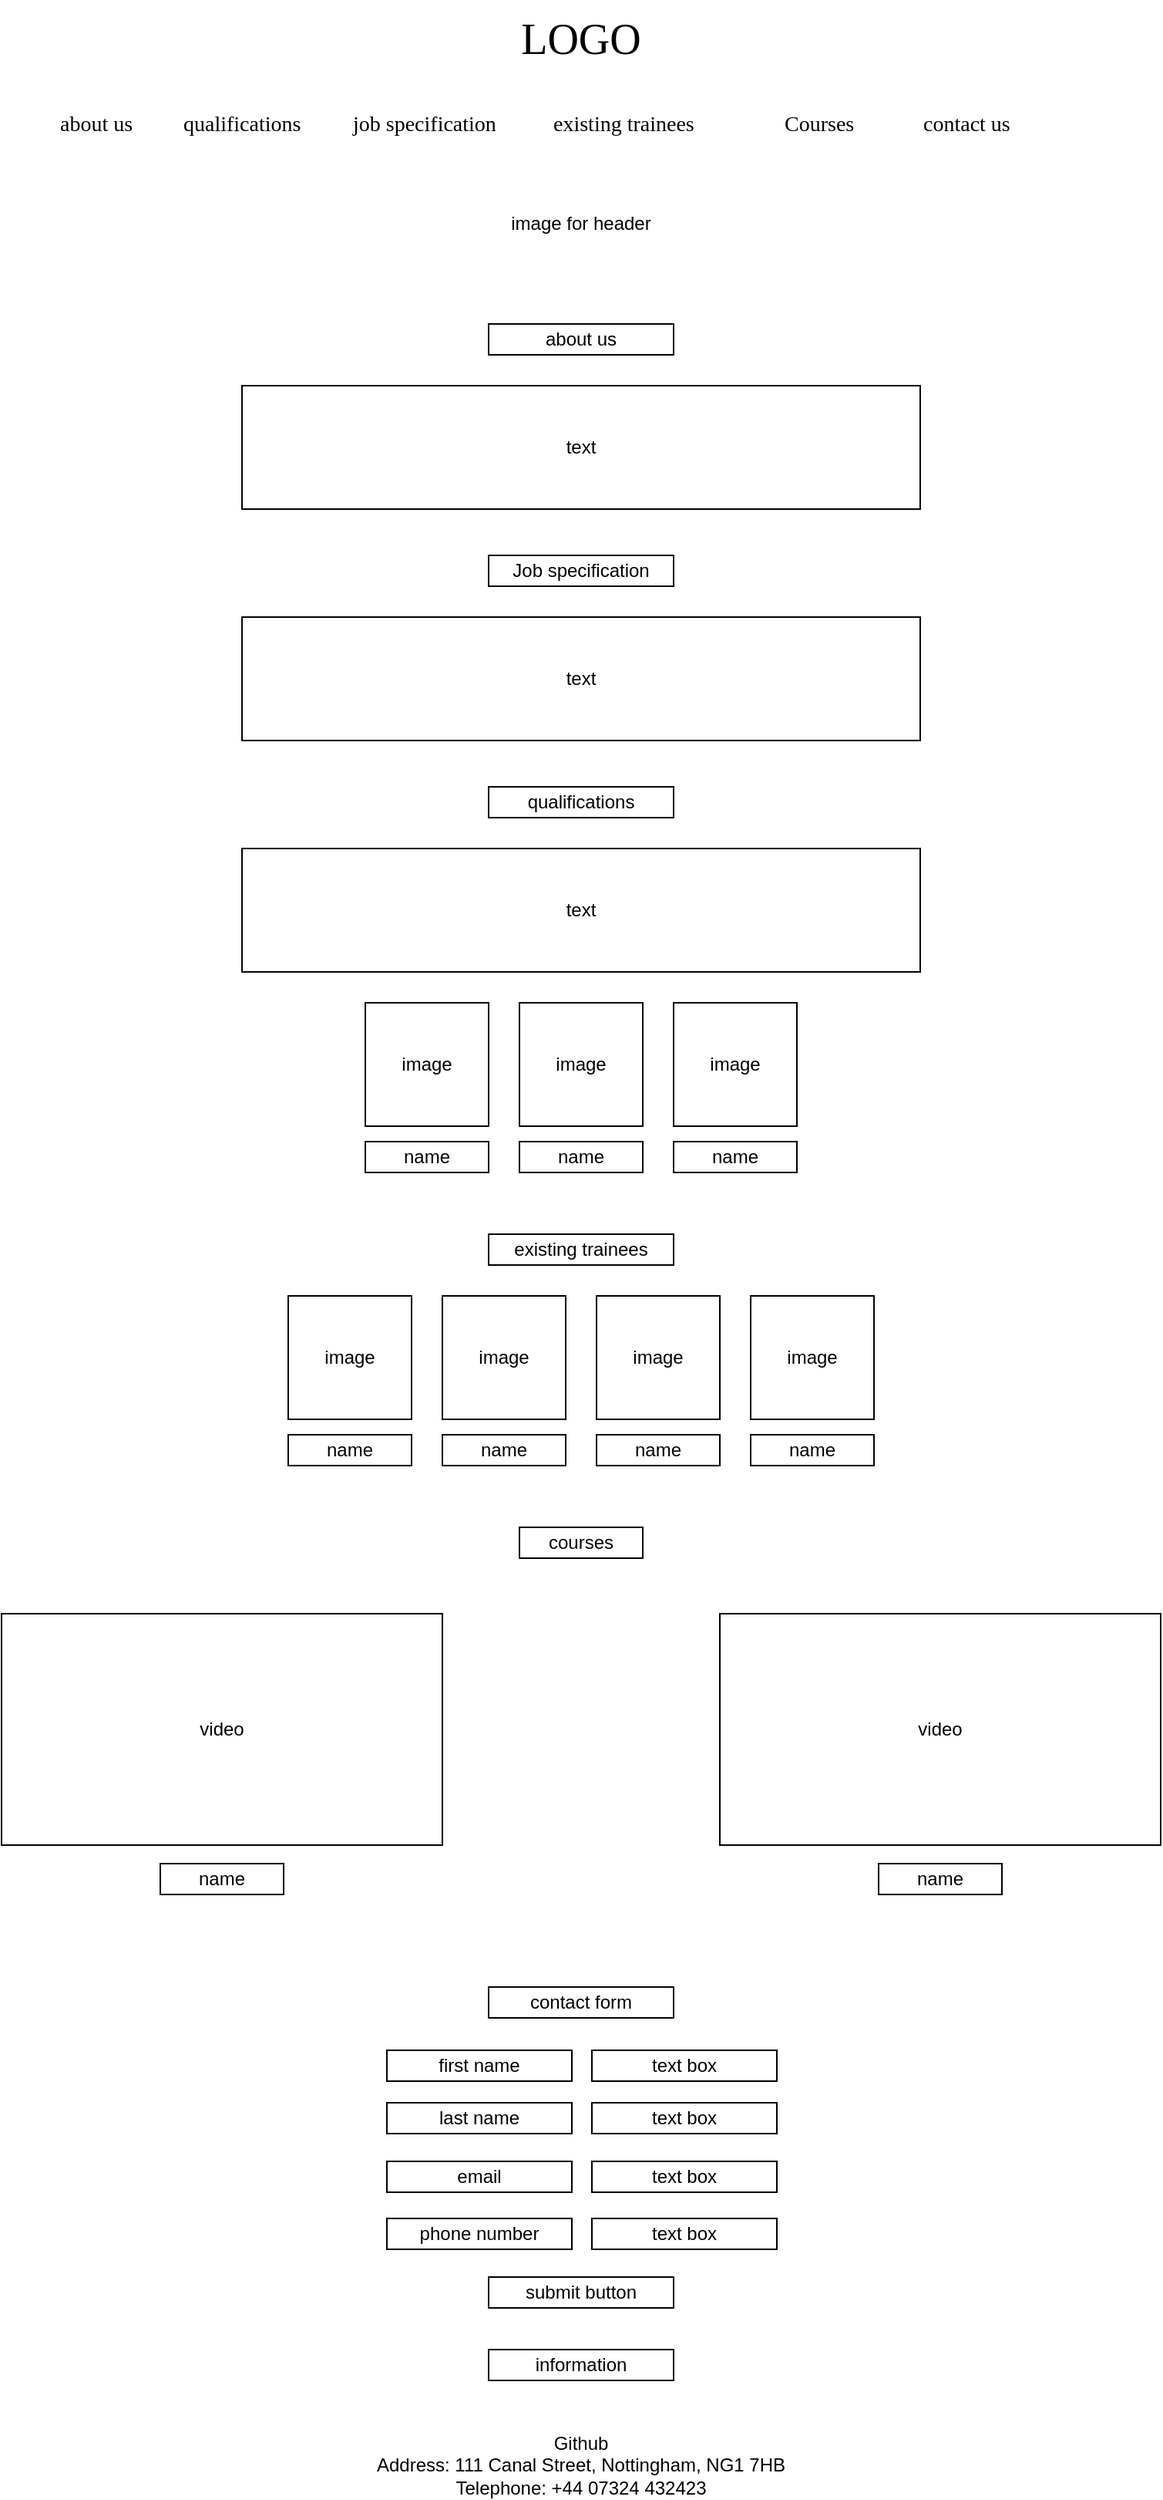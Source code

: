 <mxfile version="20.8.13" type="github">
  <diagram name="Page-1" id="03018318-947c-dd8e-b7a3-06fadd420f32">
    <mxGraphModel dx="1067" dy="430" grid="0" gridSize="10" guides="1" tooltips="1" connect="1" arrows="1" fold="1" page="1" pageScale="1" pageWidth="1100" pageHeight="850" background="none" math="0" shadow="0">
      <root>
        <mxCell id="0" />
        <mxCell id="1" parent="0" />
        <mxCell id="677b7b8949515195-2" value="LOGO" style="whiteSpace=wrap;html=1;rounded=0;shadow=0;labelBackgroundColor=none;strokeWidth=1;fontFamily=Verdana;fontSize=28;align=center;comic=1;fillColor=none;strokeColor=none;" parent="1" vertex="1">
          <mxGeometry x="455" y="70" width="190" height="50" as="geometry" />
        </mxCell>
        <mxCell id="677b7b8949515195-11" value="about us" style="text;html=1;points=[];align=left;verticalAlign=top;spacingTop=-4;fontSize=14;fontFamily=Verdana" parent="1" vertex="1">
          <mxGeometry x="210" y="140" width="60" height="20" as="geometry" />
        </mxCell>
        <mxCell id="677b7b8949515195-12" value="contact us" style="text;html=1;points=[];align=left;verticalAlign=top;spacingTop=-4;fontSize=14;fontFamily=Verdana" parent="1" vertex="1">
          <mxGeometry x="770" y="140" width="60" height="20" as="geometry" />
        </mxCell>
        <mxCell id="677b7b8949515195-13" value="job specification" style="text;html=1;points=[];align=left;verticalAlign=top;spacingTop=-4;fontSize=14;fontFamily=Verdana" parent="1" vertex="1">
          <mxGeometry x="400" y="140" width="60" height="20" as="geometry" />
        </mxCell>
        <mxCell id="677b7b8949515195-14" value="existing trainees" style="text;html=1;points=[];align=left;verticalAlign=top;spacingTop=-4;fontSize=14;fontFamily=Verdana" parent="1" vertex="1">
          <mxGeometry x="530" y="140" width="60" height="20" as="geometry" />
        </mxCell>
        <mxCell id="JIK_EkyT1b8QruOf0Ubo-1" value="qualifications" style="text;html=1;points=[];align=left;verticalAlign=top;spacingTop=-4;fontSize=14;fontFamily=Verdana" parent="1" vertex="1">
          <mxGeometry x="290" y="140" width="60" height="20" as="geometry" />
        </mxCell>
        <mxCell id="JIK_EkyT1b8QruOf0Ubo-7" value="image for header" style="text;html=1;strokeColor=none;fillColor=none;align=center;verticalAlign=middle;whiteSpace=wrap;rounded=0;" parent="1" vertex="1">
          <mxGeometry x="350" y="200" width="400" height="30" as="geometry" />
        </mxCell>
        <mxCell id="JIK_EkyT1b8QruOf0Ubo-8" value="about us" style="rounded=0;whiteSpace=wrap;html=1;fillColor=none;" parent="1" vertex="1">
          <mxGeometry x="490" y="280" width="120" height="20" as="geometry" />
        </mxCell>
        <mxCell id="JIK_EkyT1b8QruOf0Ubo-10" value="text" style="rounded=0;whiteSpace=wrap;html=1;fillColor=none;" parent="1" vertex="1">
          <mxGeometry x="330" y="320" width="440" height="80" as="geometry" />
        </mxCell>
        <mxCell id="JIK_EkyT1b8QruOf0Ubo-11" value="qualifications" style="rounded=0;whiteSpace=wrap;html=1;fillColor=none;" parent="1" vertex="1">
          <mxGeometry x="490" y="580" width="120" height="20" as="geometry" />
        </mxCell>
        <mxCell id="JIK_EkyT1b8QruOf0Ubo-12" value="text" style="rounded=0;whiteSpace=wrap;html=1;fillColor=none;" parent="1" vertex="1">
          <mxGeometry x="330" y="620" width="440" height="80" as="geometry" />
        </mxCell>
        <mxCell id="JIK_EkyT1b8QruOf0Ubo-14" value="Job specification" style="rounded=0;whiteSpace=wrap;html=1;fillColor=none;" parent="1" vertex="1">
          <mxGeometry x="490" y="430" width="120" height="20" as="geometry" />
        </mxCell>
        <mxCell id="JIK_EkyT1b8QruOf0Ubo-15" value="text" style="rounded=0;whiteSpace=wrap;html=1;fillColor=none;" parent="1" vertex="1">
          <mxGeometry x="330" y="470" width="440" height="80" as="geometry" />
        </mxCell>
        <mxCell id="JIK_EkyT1b8QruOf0Ubo-16" value="existing trainees" style="rounded=0;whiteSpace=wrap;html=1;fillColor=none;" parent="1" vertex="1">
          <mxGeometry x="490" y="870" width="120" height="20" as="geometry" />
        </mxCell>
        <mxCell id="JIK_EkyT1b8QruOf0Ubo-17" value="image" style="rounded=0;whiteSpace=wrap;html=1;fillColor=none;" parent="1" vertex="1">
          <mxGeometry x="360" y="910" width="80" height="80" as="geometry" />
        </mxCell>
        <mxCell id="JIK_EkyT1b8QruOf0Ubo-18" value="image" style="rounded=0;whiteSpace=wrap;html=1;fillColor=none;" parent="1" vertex="1">
          <mxGeometry x="460" y="910" width="80" height="80" as="geometry" />
        </mxCell>
        <mxCell id="JIK_EkyT1b8QruOf0Ubo-19" value="image" style="rounded=0;whiteSpace=wrap;html=1;fillColor=none;" parent="1" vertex="1">
          <mxGeometry x="560" y="910" width="80" height="80" as="geometry" />
        </mxCell>
        <mxCell id="JIK_EkyT1b8QruOf0Ubo-20" value="image" style="rounded=0;whiteSpace=wrap;html=1;fillColor=none;" parent="1" vertex="1">
          <mxGeometry x="660" y="910" width="80" height="80" as="geometry" />
        </mxCell>
        <mxCell id="JIK_EkyT1b8QruOf0Ubo-29" value="contact form" style="rounded=0;whiteSpace=wrap;html=1;fillColor=none;" parent="1" vertex="1">
          <mxGeometry x="490" y="1358" width="120" height="20" as="geometry" />
        </mxCell>
        <mxCell id="JIK_EkyT1b8QruOf0Ubo-31" value="first name" style="rounded=0;whiteSpace=wrap;html=1;fillColor=none;" parent="1" vertex="1">
          <mxGeometry x="424" y="1399" width="120" height="20" as="geometry" />
        </mxCell>
        <mxCell id="JIK_EkyT1b8QruOf0Ubo-32" value="text box" style="rounded=0;whiteSpace=wrap;html=1;fillColor=none;" parent="1" vertex="1">
          <mxGeometry x="557" y="1399" width="120" height="20" as="geometry" />
        </mxCell>
        <mxCell id="JIK_EkyT1b8QruOf0Ubo-33" value="last name" style="rounded=0;whiteSpace=wrap;html=1;fillColor=none;" parent="1" vertex="1">
          <mxGeometry x="424" y="1433" width="120" height="20" as="geometry" />
        </mxCell>
        <mxCell id="JIK_EkyT1b8QruOf0Ubo-34" value="text box" style="rounded=0;whiteSpace=wrap;html=1;fillColor=none;" parent="1" vertex="1">
          <mxGeometry x="557" y="1433" width="120" height="20" as="geometry" />
        </mxCell>
        <mxCell id="JIK_EkyT1b8QruOf0Ubo-37" value="information" style="rounded=0;whiteSpace=wrap;html=1;fillColor=none;" parent="1" vertex="1">
          <mxGeometry x="490" y="1593" width="120" height="20" as="geometry" />
        </mxCell>
        <mxCell id="JIK_EkyT1b8QruOf0Ubo-39" value="&lt;div&gt;Github&lt;/div&gt;&lt;div&gt;Address: 111 Canal Street, Nottingham, NG1 7HB&lt;/div&gt;&lt;div&gt;Telephone: +44 07324 432423&lt;/div&gt;" style="text;html=1;strokeColor=none;fillColor=none;align=center;verticalAlign=middle;whiteSpace=wrap;rounded=0;" parent="1" vertex="1">
          <mxGeometry x="395" y="1653" width="310" height="30" as="geometry" />
        </mxCell>
        <mxCell id="JIK_EkyT1b8QruOf0Ubo-40" value="name" style="rounded=0;whiteSpace=wrap;html=1;fillColor=none;" parent="1" vertex="1">
          <mxGeometry x="360" y="1000" width="80" height="20" as="geometry" />
        </mxCell>
        <mxCell id="JIK_EkyT1b8QruOf0Ubo-41" value="name" style="rounded=0;whiteSpace=wrap;html=1;fillColor=none;" parent="1" vertex="1">
          <mxGeometry x="460" y="1000" width="80" height="20" as="geometry" />
        </mxCell>
        <mxCell id="JIK_EkyT1b8QruOf0Ubo-42" value="name" style="rounded=0;whiteSpace=wrap;html=1;fillColor=none;" parent="1" vertex="1">
          <mxGeometry x="560" y="1000" width="80" height="20" as="geometry" />
        </mxCell>
        <mxCell id="JIK_EkyT1b8QruOf0Ubo-43" value="name" style="rounded=0;whiteSpace=wrap;html=1;fillColor=none;" parent="1" vertex="1">
          <mxGeometry x="660" y="1000" width="80" height="20" as="geometry" />
        </mxCell>
        <mxCell id="1O3x2wAnk1VwRl7zVLgC-11" value="image" style="rounded=0;whiteSpace=wrap;html=1;fillColor=none;" parent="1" vertex="1">
          <mxGeometry x="410" y="720" width="80" height="80" as="geometry" />
        </mxCell>
        <mxCell id="1O3x2wAnk1VwRl7zVLgC-12" value="image" style="rounded=0;whiteSpace=wrap;html=1;fillColor=none;" parent="1" vertex="1">
          <mxGeometry x="510" y="720" width="80" height="80" as="geometry" />
        </mxCell>
        <mxCell id="1O3x2wAnk1VwRl7zVLgC-13" value="image" style="rounded=0;whiteSpace=wrap;html=1;fillColor=none;" parent="1" vertex="1">
          <mxGeometry x="610" y="720" width="80" height="80" as="geometry" />
        </mxCell>
        <mxCell id="1O3x2wAnk1VwRl7zVLgC-14" value="name" style="rounded=0;whiteSpace=wrap;html=1;fillColor=none;" parent="1" vertex="1">
          <mxGeometry x="410" y="810" width="80" height="20" as="geometry" />
        </mxCell>
        <mxCell id="1O3x2wAnk1VwRl7zVLgC-15" value="name" style="rounded=0;whiteSpace=wrap;html=1;fillColor=none;" parent="1" vertex="1">
          <mxGeometry x="510" y="810" width="80" height="20" as="geometry" />
        </mxCell>
        <mxCell id="1O3x2wAnk1VwRl7zVLgC-16" value="name" style="rounded=0;whiteSpace=wrap;html=1;fillColor=none;" parent="1" vertex="1">
          <mxGeometry x="610" y="810" width="80" height="20" as="geometry" />
        </mxCell>
        <mxCell id="yn2nVPwPSUITcEasEuQC-1" value="Courses&lt;br&gt;" style="text;html=1;points=[];align=left;verticalAlign=top;spacingTop=-4;fontSize=14;fontFamily=Verdana" vertex="1" parent="1">
          <mxGeometry x="680" y="140" width="60" height="20" as="geometry" />
        </mxCell>
        <mxCell id="yn2nVPwPSUITcEasEuQC-6" value="video" style="rounded=0;whiteSpace=wrap;html=1;fillColor=none;" vertex="1" parent="1">
          <mxGeometry x="174" y="1116" width="286" height="150" as="geometry" />
        </mxCell>
        <mxCell id="yn2nVPwPSUITcEasEuQC-7" value="name" style="rounded=0;whiteSpace=wrap;html=1;fillColor=none;" vertex="1" parent="1">
          <mxGeometry x="277" y="1278" width="80" height="20" as="geometry" />
        </mxCell>
        <mxCell id="yn2nVPwPSUITcEasEuQC-8" value="video" style="rounded=0;whiteSpace=wrap;html=1;fillColor=none;" vertex="1" parent="1">
          <mxGeometry x="640" y="1116" width="286" height="150" as="geometry" />
        </mxCell>
        <mxCell id="yn2nVPwPSUITcEasEuQC-9" value="name" style="rounded=0;whiteSpace=wrap;html=1;fillColor=none;" vertex="1" parent="1">
          <mxGeometry x="743" y="1278" width="80" height="20" as="geometry" />
        </mxCell>
        <mxCell id="yn2nVPwPSUITcEasEuQC-10" value="courses" style="rounded=0;whiteSpace=wrap;html=1;fillColor=none;" vertex="1" parent="1">
          <mxGeometry x="510" y="1060" width="80" height="20" as="geometry" />
        </mxCell>
        <mxCell id="yn2nVPwPSUITcEasEuQC-14" value="email" style="rounded=0;whiteSpace=wrap;html=1;fillColor=none;" vertex="1" parent="1">
          <mxGeometry x="424" y="1471" width="120" height="20" as="geometry" />
        </mxCell>
        <mxCell id="yn2nVPwPSUITcEasEuQC-15" value="text box" style="rounded=0;whiteSpace=wrap;html=1;fillColor=none;" vertex="1" parent="1">
          <mxGeometry x="557" y="1471" width="120" height="20" as="geometry" />
        </mxCell>
        <mxCell id="yn2nVPwPSUITcEasEuQC-16" value="phone number" style="rounded=0;whiteSpace=wrap;html=1;fillColor=none;" vertex="1" parent="1">
          <mxGeometry x="424" y="1508" width="120" height="20" as="geometry" />
        </mxCell>
        <mxCell id="yn2nVPwPSUITcEasEuQC-17" value="text box" style="rounded=0;whiteSpace=wrap;html=1;fillColor=none;" vertex="1" parent="1">
          <mxGeometry x="557" y="1508" width="120" height="20" as="geometry" />
        </mxCell>
        <mxCell id="yn2nVPwPSUITcEasEuQC-18" value="submit button" style="rounded=0;whiteSpace=wrap;html=1;fillColor=none;" vertex="1" parent="1">
          <mxGeometry x="490" y="1546" width="120" height="20" as="geometry" />
        </mxCell>
      </root>
    </mxGraphModel>
  </diagram>
</mxfile>
